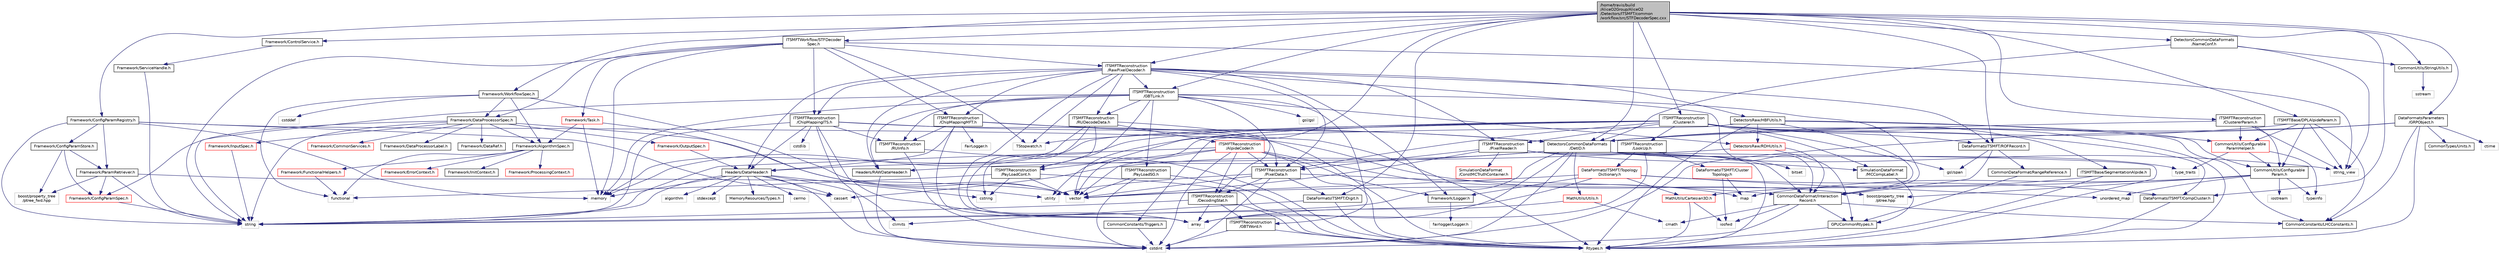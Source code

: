 digraph "/home/travis/build/AliceO2Group/AliceO2/Detectors/ITSMFT/common/workflow/src/STFDecoderSpec.cxx"
{
 // INTERACTIVE_SVG=YES
  bgcolor="transparent";
  edge [fontname="Helvetica",fontsize="10",labelfontname="Helvetica",labelfontsize="10"];
  node [fontname="Helvetica",fontsize="10",shape=record];
  Node0 [label="/home/travis/build\l/AliceO2Group/AliceO2\l/Detectors/ITSMFT/common\l/workflow/src/STFDecoderSpec.cxx",height=0.2,width=0.4,color="black", fillcolor="grey75", style="filled", fontcolor="black"];
  Node0 -> Node1 [color="midnightblue",fontsize="10",style="solid",fontname="Helvetica"];
  Node1 [label="vector",height=0.2,width=0.4,color="grey75"];
  Node0 -> Node2 [color="midnightblue",fontsize="10",style="solid",fontname="Helvetica"];
  Node2 [label="Framework/WorkflowSpec.h",height=0.2,width=0.4,color="black",URL="$df/da1/WorkflowSpec_8h.html"];
  Node2 -> Node3 [color="midnightblue",fontsize="10",style="solid",fontname="Helvetica"];
  Node3 [label="Framework/DataProcessorSpec.h",height=0.2,width=0.4,color="black",URL="$d0/df4/DataProcessorSpec_8h.html"];
  Node3 -> Node4 [color="midnightblue",fontsize="10",style="solid",fontname="Helvetica"];
  Node4 [label="Framework/AlgorithmSpec.h",height=0.2,width=0.4,color="black",URL="$d0/d14/AlgorithmSpec_8h.html"];
  Node4 -> Node5 [color="midnightblue",fontsize="10",style="solid",fontname="Helvetica"];
  Node5 [label="Framework/ProcessingContext.h",height=0.2,width=0.4,color="red",URL="$de/d6a/ProcessingContext_8h.html"];
  Node4 -> Node114 [color="midnightblue",fontsize="10",style="solid",fontname="Helvetica"];
  Node114 [label="Framework/ErrorContext.h",height=0.2,width=0.4,color="red",URL="$d7/dad/ErrorContext_8h.html"];
  Node4 -> Node115 [color="midnightblue",fontsize="10",style="solid",fontname="Helvetica"];
  Node115 [label="Framework/InitContext.h",height=0.2,width=0.4,color="black",URL="$d4/d2b/InitContext_8h.html"];
  Node4 -> Node116 [color="midnightblue",fontsize="10",style="solid",fontname="Helvetica"];
  Node116 [label="Framework/FunctionalHelpers.h",height=0.2,width=0.4,color="red",URL="$de/d9b/FunctionalHelpers_8h.html"];
  Node116 -> Node83 [color="midnightblue",fontsize="10",style="solid",fontname="Helvetica"];
  Node83 [label="functional",height=0.2,width=0.4,color="grey75"];
  Node4 -> Node83 [color="midnightblue",fontsize="10",style="solid",fontname="Helvetica"];
  Node3 -> Node118 [color="midnightblue",fontsize="10",style="solid",fontname="Helvetica"];
  Node118 [label="Framework/ConfigParamSpec.h",height=0.2,width=0.4,color="red",URL="$d0/d1c/ConfigParamSpec_8h.html"];
  Node118 -> Node51 [color="midnightblue",fontsize="10",style="solid",fontname="Helvetica"];
  Node51 [label="string",height=0.2,width=0.4,color="grey75"];
  Node3 -> Node122 [color="midnightblue",fontsize="10",style="solid",fontname="Helvetica"];
  Node122 [label="Framework/DataProcessorLabel.h",height=0.2,width=0.4,color="black",URL="$d1/df2/DataProcessorLabel_8h.html"];
  Node3 -> Node7 [color="midnightblue",fontsize="10",style="solid",fontname="Helvetica"];
  Node7 [label="Framework/DataRef.h",height=0.2,width=0.4,color="black",URL="$d5/dfb/DataRef_8h.html"];
  Node3 -> Node57 [color="midnightblue",fontsize="10",style="solid",fontname="Helvetica"];
  Node57 [label="Framework/InputSpec.h",height=0.2,width=0.4,color="red",URL="$d5/d3f/InputSpec_8h.html"];
  Node57 -> Node51 [color="midnightblue",fontsize="10",style="solid",fontname="Helvetica"];
  Node3 -> Node44 [color="midnightblue",fontsize="10",style="solid",fontname="Helvetica"];
  Node44 [label="Framework/OutputSpec.h",height=0.2,width=0.4,color="red",URL="$db/d2d/OutputSpec_8h.html"];
  Node44 -> Node45 [color="midnightblue",fontsize="10",style="solid",fontname="Helvetica"];
  Node45 [label="Headers/DataHeader.h",height=0.2,width=0.4,color="black",URL="$dc/dcd/DataHeader_8h.html"];
  Node45 -> Node46 [color="midnightblue",fontsize="10",style="solid",fontname="Helvetica"];
  Node46 [label="cstdint",height=0.2,width=0.4,color="grey75"];
  Node45 -> Node18 [color="midnightblue",fontsize="10",style="solid",fontname="Helvetica"];
  Node18 [label="memory",height=0.2,width=0.4,color="grey75"];
  Node45 -> Node47 [color="midnightblue",fontsize="10",style="solid",fontname="Helvetica"];
  Node47 [label="cassert",height=0.2,width=0.4,color="grey75"];
  Node45 -> Node48 [color="midnightblue",fontsize="10",style="solid",fontname="Helvetica"];
  Node48 [label="cstring",height=0.2,width=0.4,color="grey75"];
  Node45 -> Node49 [color="midnightblue",fontsize="10",style="solid",fontname="Helvetica"];
  Node49 [label="algorithm",height=0.2,width=0.4,color="grey75"];
  Node45 -> Node50 [color="midnightblue",fontsize="10",style="solid",fontname="Helvetica"];
  Node50 [label="stdexcept",height=0.2,width=0.4,color="grey75"];
  Node45 -> Node51 [color="midnightblue",fontsize="10",style="solid",fontname="Helvetica"];
  Node45 -> Node52 [color="midnightblue",fontsize="10",style="solid",fontname="Helvetica"];
  Node52 [label="climits",height=0.2,width=0.4,color="grey75"];
  Node45 -> Node20 [color="midnightblue",fontsize="10",style="solid",fontname="Helvetica"];
  Node20 [label="MemoryResources/Types.h",height=0.2,width=0.4,color="black",URL="$d7/df8/Types_8h.html"];
  Node45 -> Node53 [color="midnightblue",fontsize="10",style="solid",fontname="Helvetica"];
  Node53 [label="cerrno",height=0.2,width=0.4,color="grey75"];
  Node3 -> Node123 [color="midnightblue",fontsize="10",style="solid",fontname="Helvetica"];
  Node123 [label="Framework/CommonServices.h",height=0.2,width=0.4,color="red",URL="$d8/d02/CommonServices_8h.html"];
  Node3 -> Node51 [color="midnightblue",fontsize="10",style="solid",fontname="Helvetica"];
  Node3 -> Node1 [color="midnightblue",fontsize="10",style="solid",fontname="Helvetica"];
  Node2 -> Node4 [color="midnightblue",fontsize="10",style="solid",fontname="Helvetica"];
  Node2 -> Node1 [color="midnightblue",fontsize="10",style="solid",fontname="Helvetica"];
  Node2 -> Node83 [color="midnightblue",fontsize="10",style="solid",fontname="Helvetica"];
  Node2 -> Node84 [color="midnightblue",fontsize="10",style="solid",fontname="Helvetica"];
  Node84 [label="cstddef",height=0.2,width=0.4,color="grey75"];
  Node0 -> Node124 [color="midnightblue",fontsize="10",style="solid",fontname="Helvetica"];
  Node124 [label="Framework/ConfigParamRegistry.h",height=0.2,width=0.4,color="black",URL="$de/dc6/ConfigParamRegistry_8h.html"];
  Node124 -> Node125 [color="midnightblue",fontsize="10",style="solid",fontname="Helvetica"];
  Node125 [label="Framework/ParamRetriever.h",height=0.2,width=0.4,color="black",URL="$df/d72/ParamRetriever_8h.html"];
  Node125 -> Node118 [color="midnightblue",fontsize="10",style="solid",fontname="Helvetica"];
  Node125 -> Node126 [color="midnightblue",fontsize="10",style="solid",fontname="Helvetica"];
  Node126 [label="boost/property_tree\l/ptree_fwd.hpp",height=0.2,width=0.4,color="grey75"];
  Node125 -> Node51 [color="midnightblue",fontsize="10",style="solid",fontname="Helvetica"];
  Node125 -> Node1 [color="midnightblue",fontsize="10",style="solid",fontname="Helvetica"];
  Node124 -> Node127 [color="midnightblue",fontsize="10",style="solid",fontname="Helvetica"];
  Node127 [label="Framework/ConfigParamStore.h",height=0.2,width=0.4,color="black",URL="$dd/daf/ConfigParamStore_8h.html"];
  Node127 -> Node125 [color="midnightblue",fontsize="10",style="solid",fontname="Helvetica"];
  Node127 -> Node118 [color="midnightblue",fontsize="10",style="solid",fontname="Helvetica"];
  Node127 -> Node126 [color="midnightblue",fontsize="10",style="solid",fontname="Helvetica"];
  Node124 -> Node128 [color="midnightblue",fontsize="10",style="solid",fontname="Helvetica"];
  Node128 [label="boost/property_tree\l/ptree.hpp",height=0.2,width=0.4,color="grey75"];
  Node124 -> Node18 [color="midnightblue",fontsize="10",style="solid",fontname="Helvetica"];
  Node124 -> Node51 [color="midnightblue",fontsize="10",style="solid",fontname="Helvetica"];
  Node124 -> Node47 [color="midnightblue",fontsize="10",style="solid",fontname="Helvetica"];
  Node0 -> Node129 [color="midnightblue",fontsize="10",style="solid",fontname="Helvetica"];
  Node129 [label="Framework/ControlService.h",height=0.2,width=0.4,color="black",URL="$d2/d43/ControlService_8h.html"];
  Node129 -> Node103 [color="midnightblue",fontsize="10",style="solid",fontname="Helvetica"];
  Node103 [label="Framework/ServiceHandle.h",height=0.2,width=0.4,color="black",URL="$d3/d28/ServiceHandle_8h.html"];
  Node103 -> Node51 [color="midnightblue",fontsize="10",style="solid",fontname="Helvetica"];
  Node0 -> Node130 [color="midnightblue",fontsize="10",style="solid",fontname="Helvetica"];
  Node130 [label="DataFormatsITSMFT/Digit.h",height=0.2,width=0.4,color="black",URL="$d3/d1e/DataFormats_2Detectors_2ITSMFT_2common_2include_2DataFormatsITSMFT_2Digit_8h.html"];
  Node130 -> Node131 [color="midnightblue",fontsize="10",style="solid",fontname="Helvetica"];
  Node131 [label="Rtypes.h",height=0.2,width=0.4,color="grey75"];
  Node130 -> Node52 [color="midnightblue",fontsize="10",style="solid",fontname="Helvetica"];
  Node0 -> Node132 [color="midnightblue",fontsize="10",style="solid",fontname="Helvetica"];
  Node132 [label="DataFormatsITSMFT/ROFRecord.h",height=0.2,width=0.4,color="black",URL="$d0/dc6/ITSMFT_2common_2include_2DataFormatsITSMFT_2ROFRecord_8h.html"];
  Node132 -> Node133 [color="midnightblue",fontsize="10",style="solid",fontname="Helvetica"];
  Node133 [label="CommonDataFormat/RangeReference.h",height=0.2,width=0.4,color="black",URL="$de/d64/RangeReference_8h.html",tooltip="Class to refer to the 1st entry and N elements of some group in the continuous container. "];
  Node133 -> Node134 [color="midnightblue",fontsize="10",style="solid",fontname="Helvetica"];
  Node134 [label="GPUCommonRtypes.h",height=0.2,width=0.4,color="black",URL="$d2/d45/GPUCommonRtypes_8h.html"];
  Node134 -> Node131 [color="midnightblue",fontsize="10",style="solid",fontname="Helvetica"];
  Node132 -> Node135 [color="midnightblue",fontsize="10",style="solid",fontname="Helvetica"];
  Node135 [label="CommonDataFormat/Interaction\lRecord.h",height=0.2,width=0.4,color="black",URL="$d9/d80/InteractionRecord_8h.html"];
  Node135 -> Node134 [color="midnightblue",fontsize="10",style="solid",fontname="Helvetica"];
  Node135 -> Node73 [color="midnightblue",fontsize="10",style="solid",fontname="Helvetica"];
  Node73 [label="iosfwd",height=0.2,width=0.4,color="grey75"];
  Node135 -> Node46 [color="midnightblue",fontsize="10",style="solid",fontname="Helvetica"];
  Node135 -> Node136 [color="midnightblue",fontsize="10",style="solid",fontname="Helvetica"];
  Node136 [label="cmath",height=0.2,width=0.4,color="grey75"];
  Node135 -> Node137 [color="midnightblue",fontsize="10",style="solid",fontname="Helvetica"];
  Node137 [label="CommonConstants/LHCConstants.h",height=0.2,width=0.4,color="black",URL="$d4/dc6/LHCConstants_8h.html",tooltip="Header to collect LHC related constants. "];
  Node132 -> Node17 [color="midnightblue",fontsize="10",style="solid",fontname="Helvetica"];
  Node17 [label="gsl/span",height=0.2,width=0.4,color="grey75"];
  Node0 -> Node138 [color="midnightblue",fontsize="10",style="solid",fontname="Helvetica"];
  Node138 [label="ITSMFTReconstruction\l/RawPixelDecoder.h",height=0.2,width=0.4,color="black",URL="$d7/d6e/RawPixelDecoder_8h.html",tooltip="Definition of the Alpide pixel reader for raw data processing. "];
  Node138 -> Node31 [color="midnightblue",fontsize="10",style="solid",fontname="Helvetica"];
  Node31 [label="array",height=0.2,width=0.4,color="grey75"];
  Node138 -> Node139 [color="midnightblue",fontsize="10",style="solid",fontname="Helvetica"];
  Node139 [label="TStopwatch.h",height=0.2,width=0.4,color="grey75"];
  Node138 -> Node140 [color="midnightblue",fontsize="10",style="solid",fontname="Helvetica"];
  Node140 [label="Framework/Logger.h",height=0.2,width=0.4,color="black",URL="$dd/da4/Logger_8h.html"];
  Node140 -> Node141 [color="midnightblue",fontsize="10",style="solid",fontname="Helvetica"];
  Node141 [label="fairlogger/Logger.h",height=0.2,width=0.4,color="grey75"];
  Node138 -> Node142 [color="midnightblue",fontsize="10",style="solid",fontname="Helvetica"];
  Node142 [label="ITSMFTReconstruction\l/ChipMappingITS.h",height=0.2,width=0.4,color="black",URL="$d3/d57/ChipMappingITS_8h.html"];
  Node142 -> Node131 [color="midnightblue",fontsize="10",style="solid",fontname="Helvetica"];
  Node142 -> Node31 [color="midnightblue",fontsize="10",style="solid",fontname="Helvetica"];
  Node142 -> Node120 [color="midnightblue",fontsize="10",style="solid",fontname="Helvetica"];
  Node120 [label="cstdlib",height=0.2,width=0.4,color="grey75"];
  Node142 -> Node46 [color="midnightblue",fontsize="10",style="solid",fontname="Helvetica"];
  Node142 -> Node51 [color="midnightblue",fontsize="10",style="solid",fontname="Helvetica"];
  Node142 -> Node45 [color="midnightblue",fontsize="10",style="solid",fontname="Helvetica"];
  Node142 -> Node143 [color="midnightblue",fontsize="10",style="solid",fontname="Helvetica"];
  Node143 [label="ITSMFTReconstruction\l/RUInfo.h",height=0.2,width=0.4,color="black",URL="$dc/dd8/RUInfo_8h.html"];
  Node143 -> Node131 [color="midnightblue",fontsize="10",style="solid",fontname="Helvetica"];
  Node143 -> Node46 [color="midnightblue",fontsize="10",style="solid",fontname="Helvetica"];
  Node142 -> Node144 [color="midnightblue",fontsize="10",style="solid",fontname="Helvetica"];
  Node144 [label="DetectorsCommonDataFormats\l/DetID.h",height=0.2,width=0.4,color="black",URL="$d6/d31/DetID_8h.html"];
  Node144 -> Node131 [color="midnightblue",fontsize="10",style="solid",fontname="Helvetica"];
  Node144 -> Node31 [color="midnightblue",fontsize="10",style="solid",fontname="Helvetica"];
  Node144 -> Node145 [color="midnightblue",fontsize="10",style="solid",fontname="Helvetica"];
  Node145 [label="bitset",height=0.2,width=0.4,color="grey75"];
  Node144 -> Node47 [color="midnightblue",fontsize="10",style="solid",fontname="Helvetica"];
  Node144 -> Node46 [color="midnightblue",fontsize="10",style="solid",fontname="Helvetica"];
  Node144 -> Node108 [color="midnightblue",fontsize="10",style="solid",fontname="Helvetica"];
  Node108 [label="string_view",height=0.2,width=0.4,color="grey75"];
  Node144 -> Node51 [color="midnightblue",fontsize="10",style="solid",fontname="Helvetica"];
  Node144 -> Node24 [color="midnightblue",fontsize="10",style="solid",fontname="Helvetica"];
  Node24 [label="type_traits",height=0.2,width=0.4,color="grey75"];
  Node144 -> Node146 [color="midnightblue",fontsize="10",style="solid",fontname="Helvetica"];
  Node146 [label="MathUtils/Utils.h",height=0.2,width=0.4,color="red",URL="$d9/d52/Common_2MathUtils_2include_2MathUtils_2Utils_8h.html"];
  Node146 -> Node31 [color="midnightblue",fontsize="10",style="solid",fontname="Helvetica"];
  Node146 -> Node136 [color="midnightblue",fontsize="10",style="solid",fontname="Helvetica"];
  Node144 -> Node45 [color="midnightblue",fontsize="10",style="solid",fontname="Helvetica"];
  Node138 -> Node152 [color="midnightblue",fontsize="10",style="solid",fontname="Helvetica"];
  Node152 [label="ITSMFTReconstruction\l/ChipMappingMFT.h",height=0.2,width=0.4,color="black",URL="$d0/d6b/ChipMappingMFT_8h.html"];
  Node152 -> Node131 [color="midnightblue",fontsize="10",style="solid",fontname="Helvetica"];
  Node152 -> Node31 [color="midnightblue",fontsize="10",style="solid",fontname="Helvetica"];
  Node152 -> Node153 [color="midnightblue",fontsize="10",style="solid",fontname="Helvetica"];
  Node153 [label="FairLogger.h",height=0.2,width=0.4,color="grey75"];
  Node152 -> Node45 [color="midnightblue",fontsize="10",style="solid",fontname="Helvetica"];
  Node152 -> Node143 [color="midnightblue",fontsize="10",style="solid",fontname="Helvetica"];
  Node152 -> Node144 [color="midnightblue",fontsize="10",style="solid",fontname="Helvetica"];
  Node138 -> Node154 [color="midnightblue",fontsize="10",style="solid",fontname="Helvetica"];
  Node154 [label="DetectorsRaw/HBFUtils.h",height=0.2,width=0.4,color="black",URL="$d1/dec/HBFUtils_8h.html"];
  Node154 -> Node131 [color="midnightblue",fontsize="10",style="solid",fontname="Helvetica"];
  Node154 -> Node155 [color="midnightblue",fontsize="10",style="solid",fontname="Helvetica"];
  Node155 [label="DetectorsRaw/RDHUtils.h",height=0.2,width=0.4,color="red",URL="$d6/dec/Raw_2include_2DetectorsRaw_2RDHUtils_8h.html"];
  Node155 -> Node134 [color="midnightblue",fontsize="10",style="solid",fontname="Helvetica"];
  Node155 -> Node156 [color="midnightblue",fontsize="10",style="solid",fontname="Helvetica"];
  Node156 [label="Headers/RAWDataHeader.h",height=0.2,width=0.4,color="black",URL="$d4/dee/RAWDataHeader_8h.html",tooltip="Definition of the RAW Data Header. "];
  Node156 -> Node46 [color="midnightblue",fontsize="10",style="solid",fontname="Helvetica"];
  Node155 -> Node135 [color="midnightblue",fontsize="10",style="solid",fontname="Helvetica"];
  Node154 -> Node159 [color="midnightblue",fontsize="10",style="solid",fontname="Helvetica"];
  Node159 [label="CommonUtils/Configurable\lParam.h",height=0.2,width=0.4,color="black",URL="$db/d2c/ConfigurableParam_8h.html"];
  Node159 -> Node1 [color="midnightblue",fontsize="10",style="solid",fontname="Helvetica"];
  Node159 -> Node33 [color="midnightblue",fontsize="10",style="solid",fontname="Helvetica"];
  Node33 [label="map",height=0.2,width=0.4,color="grey75"];
  Node159 -> Node68 [color="midnightblue",fontsize="10",style="solid",fontname="Helvetica"];
  Node68 [label="unordered_map",height=0.2,width=0.4,color="grey75"];
  Node159 -> Node128 [color="midnightblue",fontsize="10",style="solid",fontname="Helvetica"];
  Node159 -> Node110 [color="midnightblue",fontsize="10",style="solid",fontname="Helvetica"];
  Node110 [label="typeinfo",height=0.2,width=0.4,color="grey75"];
  Node159 -> Node160 [color="midnightblue",fontsize="10",style="solid",fontname="Helvetica"];
  Node160 [label="iostream",height=0.2,width=0.4,color="grey75"];
  Node154 -> Node161 [color="midnightblue",fontsize="10",style="solid",fontname="Helvetica"];
  Node161 [label="CommonUtils/Configurable\lParamHelper.h",height=0.2,width=0.4,color="red",URL="$da/d6b/ConfigurableParamHelper_8h.html"];
  Node161 -> Node159 [color="midnightblue",fontsize="10",style="solid",fontname="Helvetica"];
  Node161 -> Node24 [color="midnightblue",fontsize="10",style="solid",fontname="Helvetica"];
  Node161 -> Node110 [color="midnightblue",fontsize="10",style="solid",fontname="Helvetica"];
  Node154 -> Node135 [color="midnightblue",fontsize="10",style="solid",fontname="Helvetica"];
  Node154 -> Node163 [color="midnightblue",fontsize="10",style="solid",fontname="Helvetica"];
  Node163 [label="CommonConstants/Triggers.h",height=0.2,width=0.4,color="black",URL="$de/da4/Triggers_8h.html",tooltip="Definition of the 32 Central Trigger System (CTS) Trigger Types defined in https://twiki.cern.ch/twiki/pub/ALICE/NoteForFEDevelopers/CTS_CRU_FE_interface.pdf. "];
  Node163 -> Node46 [color="midnightblue",fontsize="10",style="solid",fontname="Helvetica"];
  Node138 -> Node156 [color="midnightblue",fontsize="10",style="solid",fontname="Helvetica"];
  Node138 -> Node45 [color="midnightblue",fontsize="10",style="solid",fontname="Helvetica"];
  Node138 -> Node135 [color="midnightblue",fontsize="10",style="solid",fontname="Helvetica"];
  Node138 -> Node164 [color="midnightblue",fontsize="10",style="solid",fontname="Helvetica"];
  Node164 [label="ITSMFTReconstruction\l/GBTLink.h",height=0.2,width=0.4,color="black",URL="$d0/dd1/GBTLink_8h.html",tooltip="Declarations of helper classes for the ITS/MFT raw data decoding. "];
  Node164 -> Node51 [color="midnightblue",fontsize="10",style="solid",fontname="Helvetica"];
  Node164 -> Node18 [color="midnightblue",fontsize="10",style="solid",fontname="Helvetica"];
  Node164 -> Node28 [color="midnightblue",fontsize="10",style="solid",fontname="Helvetica"];
  Node28 [label="gsl/gsl",height=0.2,width=0.4,color="grey75"];
  Node164 -> Node165 [color="midnightblue",fontsize="10",style="solid",fontname="Helvetica"];
  Node165 [label="ITSMFTReconstruction\l/PayLoadCont.h",height=0.2,width=0.4,color="black",URL="$d0/d35/PayLoadCont_8h.html",tooltip="Declaration of class for continuos buffer of ALPIDE data. "];
  Node165 -> Node48 [color="midnightblue",fontsize="10",style="solid",fontname="Helvetica"];
  Node165 -> Node1 [color="midnightblue",fontsize="10",style="solid",fontname="Helvetica"];
  Node165 -> Node83 [color="midnightblue",fontsize="10",style="solid",fontname="Helvetica"];
  Node165 -> Node131 [color="midnightblue",fontsize="10",style="solid",fontname="Helvetica"];
  Node164 -> Node166 [color="midnightblue",fontsize="10",style="solid",fontname="Helvetica"];
  Node166 [label="ITSMFTReconstruction\l/PayLoadSG.h",height=0.2,width=0.4,color="black",URL="$d4/d20/PayLoadSG_8h.html",tooltip="Declaration of class for scatter-gather buffer. "];
  Node166 -> Node46 [color="midnightblue",fontsize="10",style="solid",fontname="Helvetica"];
  Node166 -> Node1 [color="midnightblue",fontsize="10",style="solid",fontname="Helvetica"];
  Node166 -> Node131 [color="midnightblue",fontsize="10",style="solid",fontname="Helvetica"];
  Node164 -> Node167 [color="midnightblue",fontsize="10",style="solid",fontname="Helvetica"];
  Node167 [label="ITSMFTReconstruction\l/GBTWord.h",height=0.2,width=0.4,color="black",URL="$dd/d86/GBTWord_8h.html"];
  Node167 -> Node131 [color="midnightblue",fontsize="10",style="solid",fontname="Helvetica"];
  Node167 -> Node46 [color="midnightblue",fontsize="10",style="solid",fontname="Helvetica"];
  Node164 -> Node168 [color="midnightblue",fontsize="10",style="solid",fontname="Helvetica"];
  Node168 [label="ITSMFTReconstruction\l/RUDecodeData.h",height=0.2,width=0.4,color="black",URL="$db/d0e/RUDecodeData_8h.html",tooltip="Declaration of the Readout Unite decoder class. "];
  Node168 -> Node31 [color="midnightblue",fontsize="10",style="solid",fontname="Helvetica"];
  Node168 -> Node18 [color="midnightblue",fontsize="10",style="solid",fontname="Helvetica"];
  Node168 -> Node169 [color="midnightblue",fontsize="10",style="solid",fontname="Helvetica"];
  Node169 [label="ITSMFTReconstruction\l/PixelData.h",height=0.2,width=0.4,color="black",URL="$da/d8d/PixelData_8h.html",tooltip="Transient data classes for single pixel and set of pixels from current chip. "];
  Node169 -> Node130 [color="midnightblue",fontsize="10",style="solid",fontname="Helvetica"];
  Node169 -> Node135 [color="midnightblue",fontsize="10",style="solid",fontname="Helvetica"];
  Node169 -> Node170 [color="midnightblue",fontsize="10",style="solid",fontname="Helvetica"];
  Node170 [label="ITSMFTReconstruction\l/DecodingStat.h",height=0.2,width=0.4,color="black",URL="$dc/dc5/DecodingStat_8h.html",tooltip="Alpide Chip and GBT link decoding statistics. "];
  Node170 -> Node51 [color="midnightblue",fontsize="10",style="solid",fontname="Helvetica"];
  Node170 -> Node31 [color="midnightblue",fontsize="10",style="solid",fontname="Helvetica"];
  Node170 -> Node131 [color="midnightblue",fontsize="10",style="solid",fontname="Helvetica"];
  Node170 -> Node167 [color="midnightblue",fontsize="10",style="solid",fontname="Helvetica"];
  Node169 -> Node1 [color="midnightblue",fontsize="10",style="solid",fontname="Helvetica"];
  Node169 -> Node30 [color="midnightblue",fontsize="10",style="solid",fontname="Helvetica"];
  Node30 [label="utility",height=0.2,width=0.4,color="grey75"];
  Node169 -> Node46 [color="midnightblue",fontsize="10",style="solid",fontname="Helvetica"];
  Node168 -> Node165 [color="midnightblue",fontsize="10",style="solid",fontname="Helvetica"];
  Node168 -> Node171 [color="midnightblue",fontsize="10",style="solid",fontname="Helvetica"];
  Node171 [label="ITSMFTReconstruction\l/AlpideCoder.h",height=0.2,width=0.4,color="red",URL="$d8/da2/AlpideCoder_8h.html",tooltip="class for the ALPIDE data decoding/encoding "];
  Node171 -> Node131 [color="midnightblue",fontsize="10",style="solid",fontname="Helvetica"];
  Node171 -> Node46 [color="midnightblue",fontsize="10",style="solid",fontname="Helvetica"];
  Node171 -> Node1 [color="midnightblue",fontsize="10",style="solid",fontname="Helvetica"];
  Node171 -> Node51 [color="midnightblue",fontsize="10",style="solid",fontname="Helvetica"];
  Node171 -> Node140 [color="midnightblue",fontsize="10",style="solid",fontname="Helvetica"];
  Node171 -> Node165 [color="midnightblue",fontsize="10",style="solid",fontname="Helvetica"];
  Node171 -> Node33 [color="midnightblue",fontsize="10",style="solid",fontname="Helvetica"];
  Node171 -> Node169 [color="midnightblue",fontsize="10",style="solid",fontname="Helvetica"];
  Node171 -> Node170 [color="midnightblue",fontsize="10",style="solid",fontname="Helvetica"];
  Node164 -> Node170 [color="midnightblue",fontsize="10",style="solid",fontname="Helvetica"];
  Node164 -> Node143 [color="midnightblue",fontsize="10",style="solid",fontname="Helvetica"];
  Node164 -> Node156 [color="midnightblue",fontsize="10",style="solid",fontname="Helvetica"];
  Node164 -> Node155 [color="midnightblue",fontsize="10",style="solid",fontname="Helvetica"];
  Node164 -> Node135 [color="midnightblue",fontsize="10",style="solid",fontname="Helvetica"];
  Node138 -> Node168 [color="midnightblue",fontsize="10",style="solid",fontname="Helvetica"];
  Node138 -> Node174 [color="midnightblue",fontsize="10",style="solid",fontname="Helvetica"];
  Node174 [label="ITSMFTReconstruction\l/PixelReader.h",height=0.2,width=0.4,color="black",URL="$df/d2e/PixelReader_8h.html",tooltip="Abstract class for Alpide data reader class. "];
  Node174 -> Node131 [color="midnightblue",fontsize="10",style="solid",fontname="Helvetica"];
  Node174 -> Node169 [color="midnightblue",fontsize="10",style="solid",fontname="Helvetica"];
  Node174 -> Node175 [color="midnightblue",fontsize="10",style="solid",fontname="Helvetica"];
  Node175 [label="SimulationDataFormat\l/MCCompLabel.h",height=0.2,width=0.4,color="black",URL="$d7/dcd/MCCompLabel_8h.html"];
  Node175 -> Node134 [color="midnightblue",fontsize="10",style="solid",fontname="Helvetica"];
  Node174 -> Node176 [color="midnightblue",fontsize="10",style="solid",fontname="Helvetica"];
  Node176 [label="SimulationDataFormat\l/ConstMCTruthContainer.h",height=0.2,width=0.4,color="red",URL="$d1/da6/ConstMCTruthContainer_8h.html",tooltip="A const (ready only) version of MCTruthContainer. "];
  Node174 -> Node135 [color="midnightblue",fontsize="10",style="solid",fontname="Helvetica"];
  Node174 -> Node1 [color="midnightblue",fontsize="10",style="solid",fontname="Helvetica"];
  Node138 -> Node132 [color="midnightblue",fontsize="10",style="solid",fontname="Helvetica"];
  Node138 -> Node169 [color="midnightblue",fontsize="10",style="solid",fontname="Helvetica"];
  Node0 -> Node178 [color="midnightblue",fontsize="10",style="solid",fontname="Helvetica"];
  Node178 [label="ITSMFTReconstruction\l/Clusterer.h",height=0.2,width=0.4,color="black",URL="$d6/d04/ITSMFT_2common_2reconstruction_2include_2ITSMFTReconstruction_2Clusterer_8h.html"];
  Node178 -> Node30 [color="midnightblue",fontsize="10",style="solid",fontname="Helvetica"];
  Node178 -> Node1 [color="midnightblue",fontsize="10",style="solid",fontname="Helvetica"];
  Node178 -> Node48 [color="midnightblue",fontsize="10",style="solid",fontname="Helvetica"];
  Node178 -> Node18 [color="midnightblue",fontsize="10",style="solid",fontname="Helvetica"];
  Node178 -> Node17 [color="midnightblue",fontsize="10",style="solid",fontname="Helvetica"];
  Node178 -> Node179 [color="midnightblue",fontsize="10",style="solid",fontname="Helvetica"];
  Node179 [label="ITSMFTBase/SegmentationAlpide.h",height=0.2,width=0.4,color="black",URL="$d3/dba/SegmentationAlpide_8h.html",tooltip="Definition of the SegmentationAlpide class. "];
  Node179 -> Node131 [color="midnightblue",fontsize="10",style="solid",fontname="Helvetica"];
  Node179 -> Node180 [color="midnightblue",fontsize="10",style="solid",fontname="Helvetica"];
  Node180 [label="MathUtils/Cartesian3D.h",height=0.2,width=0.4,color="red",URL="$dd/d76/Cartesian3D_8h.html"];
  Node180 -> Node131 [color="midnightblue",fontsize="10",style="solid",fontname="Helvetica"];
  Node180 -> Node73 [color="midnightblue",fontsize="10",style="solid",fontname="Helvetica"];
  Node178 -> Node190 [color="midnightblue",fontsize="10",style="solid",fontname="Helvetica"];
  Node190 [label="DataFormatsITSMFT/CompCluster.h",height=0.2,width=0.4,color="black",URL="$df/de4/CompCluster_8h.html",tooltip="Definition of the ITSMFT compact cluster. "];
  Node190 -> Node131 [color="midnightblue",fontsize="10",style="solid",fontname="Helvetica"];
  Node178 -> Node132 [color="midnightblue",fontsize="10",style="solid",fontname="Helvetica"];
  Node178 -> Node174 [color="midnightblue",fontsize="10",style="solid",fontname="Helvetica"];
  Node178 -> Node169 [color="midnightblue",fontsize="10",style="solid",fontname="Helvetica"];
  Node178 -> Node191 [color="midnightblue",fontsize="10",style="solid",fontname="Helvetica"];
  Node191 [label="ITSMFTReconstruction\l/LookUp.h",height=0.2,width=0.4,color="black",URL="$df/ddf/LookUp_8h.html",tooltip="Definition of the LookUp class. "];
  Node191 -> Node31 [color="midnightblue",fontsize="10",style="solid",fontname="Helvetica"];
  Node191 -> Node192 [color="midnightblue",fontsize="10",style="solid",fontname="Helvetica"];
  Node192 [label="DataFormatsITSMFT/Cluster\lTopology.h",height=0.2,width=0.4,color="red",URL="$d8/ddb/ClusterTopology_8h.html",tooltip="Definition of the ClusterTopology class. "];
  Node192 -> Node33 [color="midnightblue",fontsize="10",style="solid",fontname="Helvetica"];
  Node192 -> Node73 [color="midnightblue",fontsize="10",style="solid",fontname="Helvetica"];
  Node191 -> Node194 [color="midnightblue",fontsize="10",style="solid",fontname="Helvetica"];
  Node194 [label="DataFormatsITSMFT/Topology\lDictionary.h",height=0.2,width=0.4,color="red",URL="$d1/d08/TopologyDictionary_8h.html",tooltip="Definition of the ClusterTopology class. "];
  Node194 -> Node140 [color="midnightblue",fontsize="10",style="solid",fontname="Helvetica"];
  Node194 -> Node51 [color="midnightblue",fontsize="10",style="solid",fontname="Helvetica"];
  Node194 -> Node68 [color="midnightblue",fontsize="10",style="solid",fontname="Helvetica"];
  Node194 -> Node1 [color="midnightblue",fontsize="10",style="solid",fontname="Helvetica"];
  Node194 -> Node180 [color="midnightblue",fontsize="10",style="solid",fontname="Helvetica"];
  Node194 -> Node190 [color="midnightblue",fontsize="10",style="solid",fontname="Helvetica"];
  Node178 -> Node175 [color="midnightblue",fontsize="10",style="solid",fontname="Helvetica"];
  Node178 -> Node137 [color="midnightblue",fontsize="10",style="solid",fontname="Helvetica"];
  Node178 -> Node131 [color="midnightblue",fontsize="10",style="solid",fontname="Helvetica"];
  Node178 -> Node139 [color="midnightblue",fontsize="10",style="solid",fontname="Helvetica"];
  Node0 -> Node197 [color="midnightblue",fontsize="10",style="solid",fontname="Helvetica"];
  Node197 [label="ITSMFTReconstruction\l/ClustererParam.h",height=0.2,width=0.4,color="black",URL="$da/d0b/ClustererParam_8h.html",tooltip="Definition of the ITS/MFT clusterer settings. "];
  Node197 -> Node144 [color="midnightblue",fontsize="10",style="solid",fontname="Helvetica"];
  Node197 -> Node159 [color="midnightblue",fontsize="10",style="solid",fontname="Helvetica"];
  Node197 -> Node161 [color="midnightblue",fontsize="10",style="solid",fontname="Helvetica"];
  Node197 -> Node108 [color="midnightblue",fontsize="10",style="solid",fontname="Helvetica"];
  Node0 -> Node164 [color="midnightblue",fontsize="10",style="solid",fontname="Helvetica"];
  Node0 -> Node198 [color="midnightblue",fontsize="10",style="solid",fontname="Helvetica"];
  Node198 [label="ITSMFTWorkflow/STFDecoder\lSpec.h",height=0.2,width=0.4,color="black",URL="$d0/d26/STFDecoderSpec_8h.html",tooltip="Device to decode ITS/MFT raw data from STF. "];
  Node198 -> Node139 [color="midnightblue",fontsize="10",style="solid",fontname="Helvetica"];
  Node198 -> Node3 [color="midnightblue",fontsize="10",style="solid",fontname="Helvetica"];
  Node198 -> Node199 [color="midnightblue",fontsize="10",style="solid",fontname="Helvetica"];
  Node199 [label="Framework/Task.h",height=0.2,width=0.4,color="red",URL="$df/d4f/Task_8h.html"];
  Node199 -> Node4 [color="midnightblue",fontsize="10",style="solid",fontname="Helvetica"];
  Node199 -> Node30 [color="midnightblue",fontsize="10",style="solid",fontname="Helvetica"];
  Node199 -> Node18 [color="midnightblue",fontsize="10",style="solid",fontname="Helvetica"];
  Node198 -> Node18 [color="midnightblue",fontsize="10",style="solid",fontname="Helvetica"];
  Node198 -> Node51 [color="midnightblue",fontsize="10",style="solid",fontname="Helvetica"];
  Node198 -> Node108 [color="midnightblue",fontsize="10",style="solid",fontname="Helvetica"];
  Node198 -> Node142 [color="midnightblue",fontsize="10",style="solid",fontname="Helvetica"];
  Node198 -> Node152 [color="midnightblue",fontsize="10",style="solid",fontname="Helvetica"];
  Node198 -> Node138 [color="midnightblue",fontsize="10",style="solid",fontname="Helvetica"];
  Node0 -> Node204 [color="midnightblue",fontsize="10",style="solid",fontname="Helvetica"];
  Node204 [label="DetectorsCommonDataFormats\l/NameConf.h",height=0.2,width=0.4,color="black",URL="$d7/d61/NameConf_8h.html",tooltip="Definition of the Names Generator class. "];
  Node204 -> Node144 [color="midnightblue",fontsize="10",style="solid",fontname="Helvetica"];
  Node204 -> Node205 [color="midnightblue",fontsize="10",style="solid",fontname="Helvetica"];
  Node205 [label="CommonUtils/StringUtils.h",height=0.2,width=0.4,color="black",URL="$d1/d1e/Common_2Utils_2include_2CommonUtils_2StringUtils_8h.html"];
  Node205 -> Node79 [color="midnightblue",fontsize="10",style="solid",fontname="Helvetica"];
  Node79 [label="sstream",height=0.2,width=0.4,color="grey75"];
  Node204 -> Node108 [color="midnightblue",fontsize="10",style="solid",fontname="Helvetica"];
  Node0 -> Node206 [color="midnightblue",fontsize="10",style="solid",fontname="Helvetica"];
  Node206 [label="DataFormatsParameters\l/GRPObject.h",height=0.2,width=0.4,color="black",URL="$de/d28/GRPObject_8h.html",tooltip="Header of the General Run Parameters object. "];
  Node206 -> Node131 [color="midnightblue",fontsize="10",style="solid",fontname="Helvetica"];
  Node206 -> Node46 [color="midnightblue",fontsize="10",style="solid",fontname="Helvetica"];
  Node206 -> Node207 [color="midnightblue",fontsize="10",style="solid",fontname="Helvetica"];
  Node207 [label="ctime",height=0.2,width=0.4,color="grey75"];
  Node206 -> Node137 [color="midnightblue",fontsize="10",style="solid",fontname="Helvetica"];
  Node206 -> Node208 [color="midnightblue",fontsize="10",style="solid",fontname="Helvetica"];
  Node208 [label="CommonTypes/Units.h",height=0.2,width=0.4,color="black",URL="$da/d58/Units_8h.html",tooltip="Header to collect definitions for different units. "];
  Node206 -> Node144 [color="midnightblue",fontsize="10",style="solid",fontname="Helvetica"];
  Node0 -> Node209 [color="midnightblue",fontsize="10",style="solid",fontname="Helvetica"];
  Node209 [label="ITSMFTBase/DPLAlpideParam.h",height=0.2,width=0.4,color="black",URL="$d4/d35/DPLAlpideParam_8h.html"];
  Node209 -> Node144 [color="midnightblue",fontsize="10",style="solid",fontname="Helvetica"];
  Node209 -> Node159 [color="midnightblue",fontsize="10",style="solid",fontname="Helvetica"];
  Node209 -> Node161 [color="midnightblue",fontsize="10",style="solid",fontname="Helvetica"];
  Node209 -> Node137 [color="midnightblue",fontsize="10",style="solid",fontname="Helvetica"];
  Node209 -> Node108 [color="midnightblue",fontsize="10",style="solid",fontname="Helvetica"];
  Node0 -> Node190 [color="midnightblue",fontsize="10",style="solid",fontname="Helvetica"];
  Node0 -> Node144 [color="midnightblue",fontsize="10",style="solid",fontname="Helvetica"];
  Node0 -> Node205 [color="midnightblue",fontsize="10",style="solid",fontname="Helvetica"];
}
